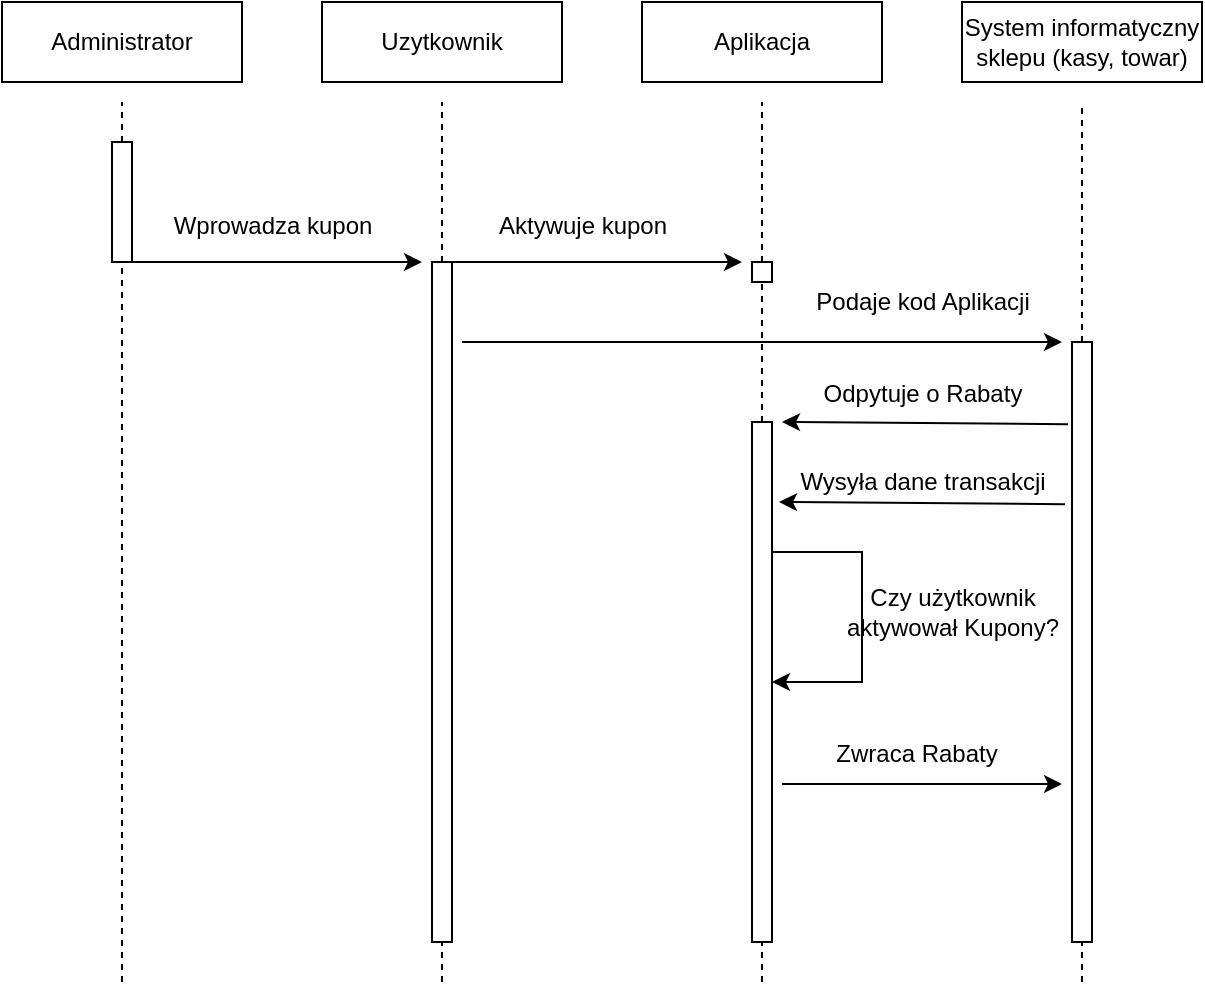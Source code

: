 <mxfile version="13.2.4" type="device"><diagram id="tebdvHmFE87s_ayNPEnR" name="Page-1"><mxGraphModel dx="1422" dy="745" grid="1" gridSize="10" guides="1" tooltips="1" connect="1" arrows="1" fold="1" page="1" pageScale="1" pageWidth="827" pageHeight="1169" math="0" shadow="0"><root><mxCell id="0"/><mxCell id="1" parent="0"/><mxCell id="DdFhMROMbZu4vkLr-GqK-37" value="" style="endArrow=none;dashed=1;html=1;" edge="1" parent="1" source="DdFhMROMbZu4vkLr-GqK-52"><mxGeometry width="50" height="50" relative="1" as="geometry"><mxPoint x="160" y="560" as="sourcePoint"/><mxPoint x="160" y="120" as="targetPoint"/></mxGeometry></mxCell><mxCell id="DdFhMROMbZu4vkLr-GqK-38" value="" style="endArrow=none;dashed=1;html=1;" edge="1" parent="1" source="DdFhMROMbZu4vkLr-GqK-54"><mxGeometry width="50" height="50" relative="1" as="geometry"><mxPoint x="320" y="560" as="sourcePoint"/><mxPoint x="320" y="120" as="targetPoint"/></mxGeometry></mxCell><mxCell id="DdFhMROMbZu4vkLr-GqK-39" value="" style="endArrow=none;dashed=1;html=1;" edge="1" parent="1" source="DdFhMROMbZu4vkLr-GqK-60"><mxGeometry width="50" height="50" relative="1" as="geometry"><mxPoint x="480" y="560" as="sourcePoint"/><mxPoint x="480" y="120" as="targetPoint"/></mxGeometry></mxCell><mxCell id="DdFhMROMbZu4vkLr-GqK-40" value="" style="endArrow=none;dashed=1;html=1;" edge="1" parent="1" source="DdFhMROMbZu4vkLr-GqK-64"><mxGeometry width="50" height="50" relative="1" as="geometry"><mxPoint x="640" y="560" as="sourcePoint"/><mxPoint x="640" y="120" as="targetPoint"/></mxGeometry></mxCell><mxCell id="DdFhMROMbZu4vkLr-GqK-46" value="Administrator" style="rounded=0;whiteSpace=wrap;html=1;fillColor=#FFFFFF;" vertex="1" parent="1"><mxGeometry x="100" y="70" width="120" height="40" as="geometry"/></mxCell><mxCell id="DdFhMROMbZu4vkLr-GqK-47" value="Uzytkownik" style="rounded=0;whiteSpace=wrap;html=1;fillColor=#FFFFFF;" vertex="1" parent="1"><mxGeometry x="260" y="70" width="120" height="40" as="geometry"/></mxCell><mxCell id="DdFhMROMbZu4vkLr-GqK-49" value="Aplikacja" style="rounded=0;whiteSpace=wrap;html=1;fillColor=#FFFFFF;" vertex="1" parent="1"><mxGeometry x="420" y="70" width="120" height="40" as="geometry"/></mxCell><mxCell id="DdFhMROMbZu4vkLr-GqK-50" value="System informatyczny sklepu (kasy, towar)" style="rounded=0;whiteSpace=wrap;html=1;fillColor=#FFFFFF;" vertex="1" parent="1"><mxGeometry x="580" y="70" width="120" height="40" as="geometry"/></mxCell><mxCell id="DdFhMROMbZu4vkLr-GqK-58" style="edgeStyle=orthogonalEdgeStyle;rounded=0;orthogonalLoop=1;jettySize=auto;html=1;exitX=1;exitY=1;exitDx=0;exitDy=0;" edge="1" parent="1" source="DdFhMROMbZu4vkLr-GqK-52"><mxGeometry relative="1" as="geometry"><mxPoint x="310" y="200" as="targetPoint"/><Array as="points"><mxPoint x="210" y="200"/><mxPoint x="210" y="200"/></Array></mxGeometry></mxCell><mxCell id="DdFhMROMbZu4vkLr-GqK-52" value="" style="rounded=0;whiteSpace=wrap;html=1;fillColor=#FFFFFF;" vertex="1" parent="1"><mxGeometry x="155" y="140" width="10" height="60" as="geometry"/></mxCell><mxCell id="DdFhMROMbZu4vkLr-GqK-53" value="" style="endArrow=none;dashed=1;html=1;" edge="1" parent="1" target="DdFhMROMbZu4vkLr-GqK-52"><mxGeometry width="50" height="50" relative="1" as="geometry"><mxPoint x="160" y="560" as="sourcePoint"/><mxPoint x="160" y="120" as="targetPoint"/></mxGeometry></mxCell><mxCell id="DdFhMROMbZu4vkLr-GqK-62" style="edgeStyle=orthogonalEdgeStyle;rounded=0;orthogonalLoop=1;jettySize=auto;html=1;exitX=1;exitY=0;exitDx=0;exitDy=0;" edge="1" parent="1" source="DdFhMROMbZu4vkLr-GqK-54"><mxGeometry relative="1" as="geometry"><mxPoint x="470" y="200" as="targetPoint"/><Array as="points"><mxPoint x="370" y="200"/><mxPoint x="370" y="200"/></Array></mxGeometry></mxCell><mxCell id="DdFhMROMbZu4vkLr-GqK-54" value="" style="rounded=0;whiteSpace=wrap;html=1;fillColor=#FFFFFF;" vertex="1" parent="1"><mxGeometry x="315" y="200" width="10" height="340" as="geometry"/></mxCell><mxCell id="DdFhMROMbZu4vkLr-GqK-57" value="" style="endArrow=none;dashed=1;html=1;" edge="1" parent="1" target="DdFhMROMbZu4vkLr-GqK-54"><mxGeometry width="50" height="50" relative="1" as="geometry"><mxPoint x="320" y="560" as="sourcePoint"/><mxPoint x="320" y="120" as="targetPoint"/></mxGeometry></mxCell><mxCell id="DdFhMROMbZu4vkLr-GqK-59" value="Wprowadza kupon" style="text;html=1;align=center;verticalAlign=middle;resizable=0;points=[];autosize=1;" vertex="1" parent="1"><mxGeometry x="180" y="172" width="110" height="20" as="geometry"/></mxCell><mxCell id="DdFhMROMbZu4vkLr-GqK-60" value="" style="rounded=0;whiteSpace=wrap;html=1;fillColor=#FFFFFF;" vertex="1" parent="1"><mxGeometry x="475" y="200" width="10" height="10" as="geometry"/></mxCell><mxCell id="DdFhMROMbZu4vkLr-GqK-61" value="" style="endArrow=none;dashed=1;html=1;" edge="1" parent="1" source="DdFhMROMbZu4vkLr-GqK-68" target="DdFhMROMbZu4vkLr-GqK-60"><mxGeometry width="50" height="50" relative="1" as="geometry"><mxPoint x="480" y="560" as="sourcePoint"/><mxPoint x="480" y="120" as="targetPoint"/></mxGeometry></mxCell><mxCell id="DdFhMROMbZu4vkLr-GqK-63" value="Aktywuje kupon" style="text;html=1;align=center;verticalAlign=middle;resizable=0;points=[];autosize=1;" vertex="1" parent="1"><mxGeometry x="340" y="172" width="100" height="20" as="geometry"/></mxCell><mxCell id="DdFhMROMbZu4vkLr-GqK-64" value="" style="rounded=0;whiteSpace=wrap;html=1;fillColor=#FFFFFF;" vertex="1" parent="1"><mxGeometry x="635" y="240" width="10" height="300" as="geometry"/></mxCell><mxCell id="DdFhMROMbZu4vkLr-GqK-65" value="" style="endArrow=none;dashed=1;html=1;" edge="1" parent="1" target="DdFhMROMbZu4vkLr-GqK-64"><mxGeometry width="50" height="50" relative="1" as="geometry"><mxPoint x="640" y="560" as="sourcePoint"/><mxPoint x="640" y="120" as="targetPoint"/></mxGeometry></mxCell><mxCell id="DdFhMROMbZu4vkLr-GqK-68" value="" style="rounded=0;whiteSpace=wrap;html=1;fillColor=#FFFFFF;" vertex="1" parent="1"><mxGeometry x="475" y="280" width="10" height="260" as="geometry"/></mxCell><mxCell id="DdFhMROMbZu4vkLr-GqK-69" value="" style="endArrow=none;dashed=1;html=1;" edge="1" parent="1" target="DdFhMROMbZu4vkLr-GqK-68"><mxGeometry width="50" height="50" relative="1" as="geometry"><mxPoint x="480" y="560" as="sourcePoint"/><mxPoint x="480" y="210" as="targetPoint"/></mxGeometry></mxCell><mxCell id="DdFhMROMbZu4vkLr-GqK-70" value="" style="endArrow=classic;html=1;" edge="1" parent="1"><mxGeometry width="50" height="50" relative="1" as="geometry"><mxPoint x="330" y="240" as="sourcePoint"/><mxPoint x="630" y="240" as="targetPoint"/></mxGeometry></mxCell><mxCell id="DdFhMROMbZu4vkLr-GqK-71" value="Podaje kod Aplikacji" style="text;html=1;align=center;verticalAlign=middle;resizable=0;points=[];autosize=1;" vertex="1" parent="1"><mxGeometry x="500" y="210" width="120" height="20" as="geometry"/></mxCell><mxCell id="DdFhMROMbZu4vkLr-GqK-72" value="" style="endArrow=classic;html=1;exitX=-0.2;exitY=0.137;exitDx=0;exitDy=0;exitPerimeter=0;" edge="1" parent="1" source="DdFhMROMbZu4vkLr-GqK-64"><mxGeometry width="50" height="50" relative="1" as="geometry"><mxPoint x="390" y="410" as="sourcePoint"/><mxPoint x="490" y="280" as="targetPoint"/></mxGeometry></mxCell><mxCell id="DdFhMROMbZu4vkLr-GqK-73" value="Odpytuje o Rabaty" style="text;html=1;align=center;verticalAlign=middle;resizable=0;points=[];autosize=1;" vertex="1" parent="1"><mxGeometry x="505" y="256" width="110" height="20" as="geometry"/></mxCell><mxCell id="DdFhMROMbZu4vkLr-GqK-74" value="" style="endArrow=classic;html=1;exitX=-0.2;exitY=0.137;exitDx=0;exitDy=0;exitPerimeter=0;" edge="1" parent="1"><mxGeometry width="50" height="50" relative="1" as="geometry"><mxPoint x="631.5" y="321.1" as="sourcePoint"/><mxPoint x="488.5" y="320" as="targetPoint"/></mxGeometry></mxCell><mxCell id="DdFhMROMbZu4vkLr-GqK-75" value="Wysyła dane transakcji" style="text;html=1;align=center;verticalAlign=middle;resizable=0;points=[];autosize=1;" vertex="1" parent="1"><mxGeometry x="490" y="300" width="140" height="20" as="geometry"/></mxCell><mxCell id="DdFhMROMbZu4vkLr-GqK-76" value="" style="endArrow=classic;html=1;exitX=1.5;exitY=0.473;exitDx=0;exitDy=0;exitPerimeter=0;" edge="1" parent="1"><mxGeometry width="50" height="50" relative="1" as="geometry"><mxPoint x="490" y="460.98" as="sourcePoint"/><mxPoint x="630" y="461" as="targetPoint"/></mxGeometry></mxCell><mxCell id="DdFhMROMbZu4vkLr-GqK-77" value="Zwraca Rabaty" style="text;html=1;align=center;verticalAlign=middle;resizable=0;points=[];autosize=1;" vertex="1" parent="1"><mxGeometry x="507" y="436" width="100" height="20" as="geometry"/></mxCell><mxCell id="DdFhMROMbZu4vkLr-GqK-78" style="edgeStyle=orthogonalEdgeStyle;rounded=0;orthogonalLoop=1;jettySize=auto;html=1;exitX=1;exitY=0.25;exitDx=0;exitDy=0;entryX=1;entryY=0.5;entryDx=0;entryDy=0;" edge="1" parent="1" source="DdFhMROMbZu4vkLr-GqK-68" target="DdFhMROMbZu4vkLr-GqK-68"><mxGeometry relative="1" as="geometry"><Array as="points"><mxPoint x="530" y="345"/><mxPoint x="530" y="410"/></Array></mxGeometry></mxCell><mxCell id="DdFhMROMbZu4vkLr-GqK-79" value="Czy użytkownik &lt;br&gt;aktywował Kupony?" style="text;html=1;align=center;verticalAlign=middle;resizable=0;points=[];autosize=1;" vertex="1" parent="1"><mxGeometry x="515" y="360" width="120" height="30" as="geometry"/></mxCell></root></mxGraphModel></diagram></mxfile>